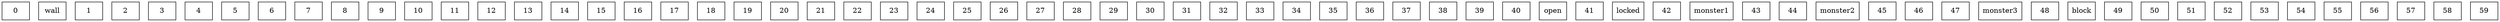 graph room {
 node [shape="box"]; 0wall [pos="1,1!"]; 1wall [pos="2,1!"]; 2wall [pos="3,1!"]; 3wall [pos="4,1!"]; 4wall [pos="5,1!"]; 5wall [pos="6,1!"]; 6wall [pos="8,1!"]; 7wall [pos="9,1!"]; 8wall [pos="10,1!"]; 9wall [pos="11,1!"]; 10wall [pos="12,1!"]; 11wall [pos="13,1!"]; 12wall [pos="14,1!"]; 13wall [pos="1,2!"]; 14wall [pos="14,2!"]; 15wall [pos="1,3!"]; 16wall [pos="14,3!"]; 17wall [pos="1,4!"]; 18wall [pos="14,4!"]; 19wall [pos="1,5!"]; 20wall [pos="1,6!"]; 21wall [pos="14,6!"]; 22wall [pos="1,7!"]; 23wall [pos="14,7!"]; 24wall [pos="1,8!"]; 25wall [pos="14,8!"]; 26wall [pos="1,9!"]; 27wall [pos="2,9!"]; 28wall [pos="3,9!"]; 29wall [pos="4,9!"]; 30wall [pos="5,9!"]; 31wall [pos="6,9!"]; 32wall [pos="7,9!"]; 33wall [pos="8,9!"]; 34wall [pos="9,9!"]; 35wall [pos="10,9!"]; 36wall [pos="11,9!"]; 37wall [pos="12,9!"]; 38wall [pos="13,9!"]; 39wall [pos="14,9!"]; 40open [pos="7,1!"]; 41locked [pos="14,5!"]; 42monster1 [pos="5,5!"]; 43monster1 [pos="10,6!"]; 44monster2 [pos="5,4!"]; 45monster2 [pos="7,4!"]; 46monster2 [pos="8,4!"]; 47monster3 [pos="4,4!"]; 48block [pos="11,3!"]; 49block [pos="12,3!"]; 50block [pos="2,4!"]; 51block [pos="3,4!"]; 52block [pos="11,4!"]; 53block [pos="12,4!"]; 54block [pos="2,5!"]; 55block [pos="3,5!"]; 56block [pos="11,5!"]; 57block [pos="12,5!"]; 58block [pos="2,6!"]; 59block [pos="3,6!"]; }